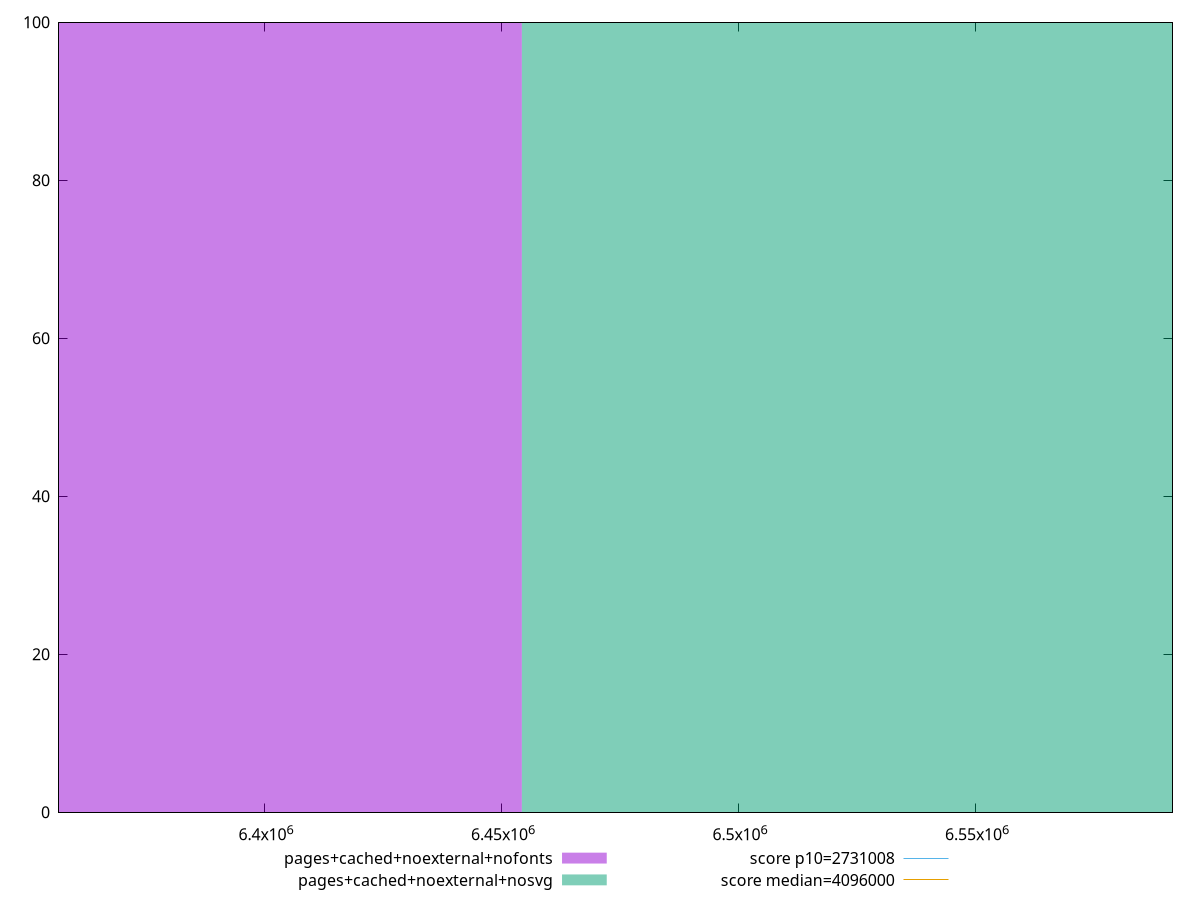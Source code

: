 reset

$pagesCachedNoexternalNofonts <<EOF
6317051.993707206 100
EOF

$pagesCachedNoexternalNosvg <<EOF
6591706.428216215 100
EOF

set key outside below
set boxwidth 274654.43450900895
set xrange [6356730:6591644]
set yrange [0:100]
set style fill transparent solid 0.5 noborder

set parametric
set terminal svg size 640, 500 enhanced background rgb 'white'
set output "report_00007_2020-12-11T15:55:29.892Z/total-byte-weight/comparison/histogram/6_vs_7.svg"

plot $pagesCachedNoexternalNofonts title "pages+cached+noexternal+nofonts" with boxes, \
     $pagesCachedNoexternalNosvg title "pages+cached+noexternal+nosvg" with boxes, \
     2731008,t title "score p10=2731008", \
     4096000,t title "score median=4096000"

reset
